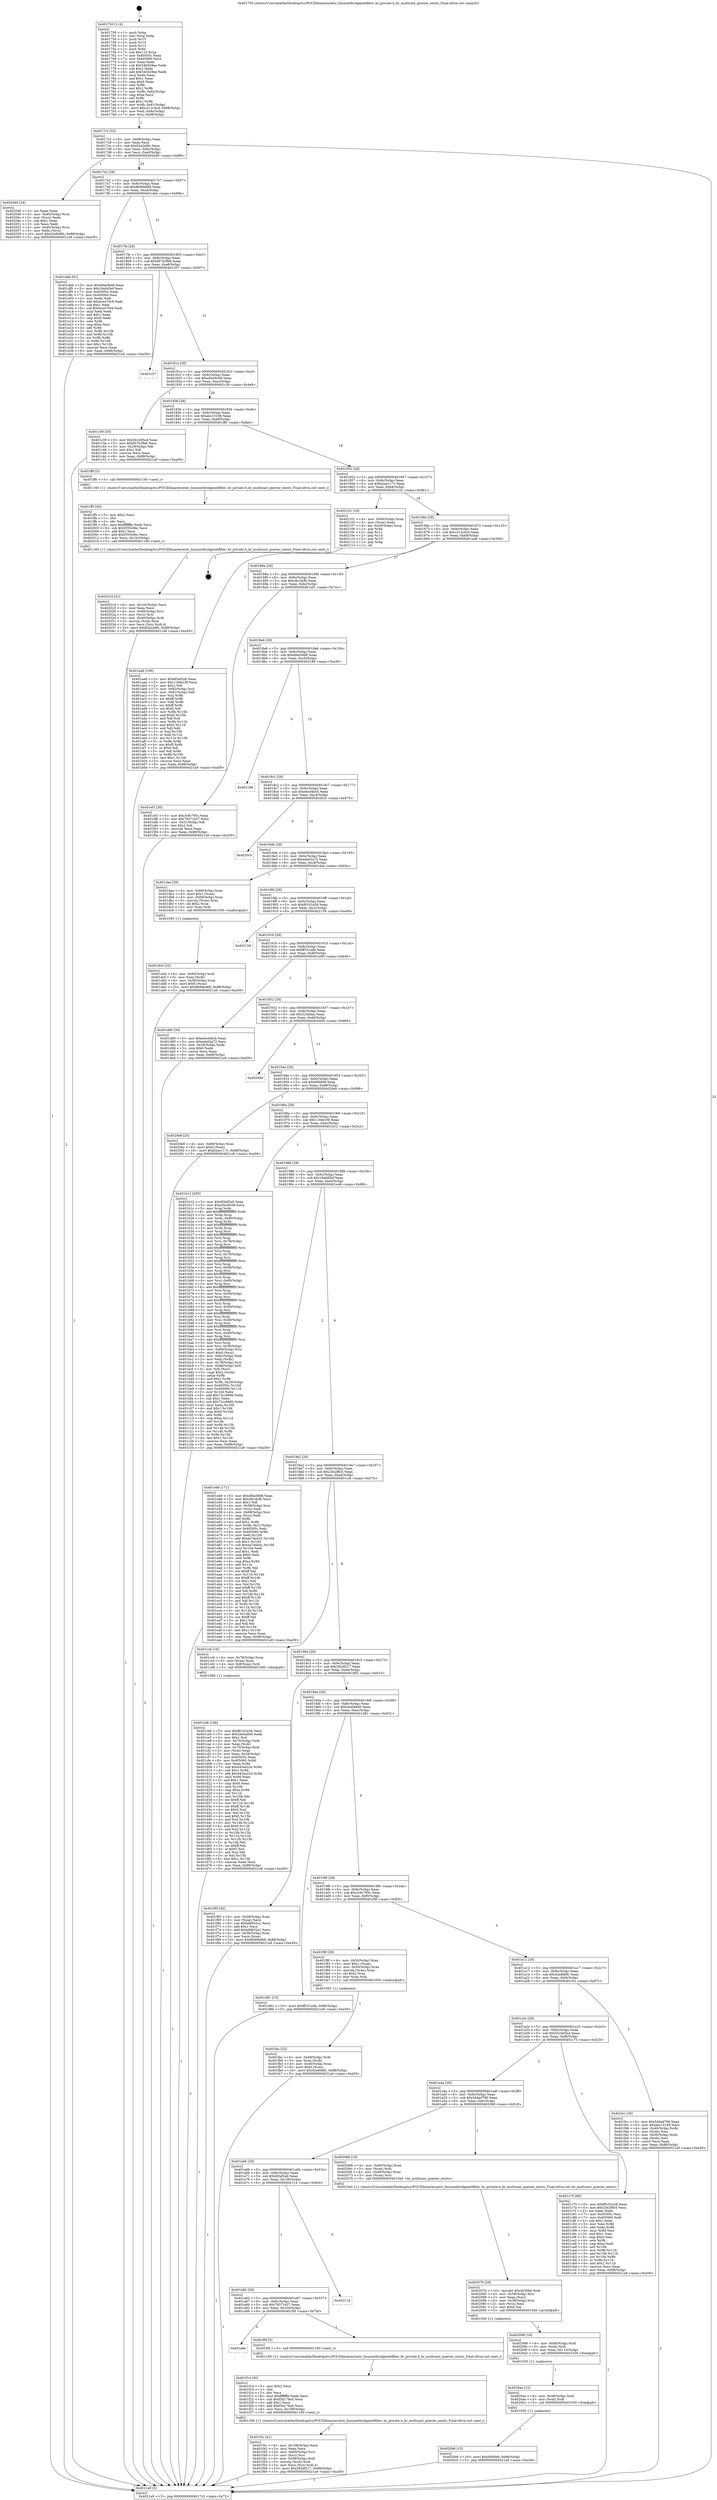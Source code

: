digraph "0x401750" {
  label = "0x401750 (/mnt/c/Users/mathe/Desktop/tcc/POCII/binaries/extr_linuxnetbridgenetfilter..br_private.h_br_multicast_querier_exists_Final-ollvm.out::main(0))"
  labelloc = "t"
  node[shape=record]

  Entry [label="",width=0.3,height=0.3,shape=circle,fillcolor=black,style=filled]
  "0x4017c2" [label="{
     0x4017c2 [32]\l
     | [instrs]\l
     &nbsp;&nbsp;0x4017c2 \<+6\>: mov -0x88(%rbp),%eax\l
     &nbsp;&nbsp;0x4017c8 \<+2\>: mov %eax,%ecx\l
     &nbsp;&nbsp;0x4017ca \<+6\>: sub $0x82a2a9fc,%ecx\l
     &nbsp;&nbsp;0x4017d0 \<+6\>: mov %eax,-0x9c(%rbp)\l
     &nbsp;&nbsp;0x4017d6 \<+6\>: mov %ecx,-0xa0(%rbp)\l
     &nbsp;&nbsp;0x4017dc \<+6\>: je 0000000000402046 \<main+0x8f6\>\l
  }"]
  "0x402046" [label="{
     0x402046 [34]\l
     | [instrs]\l
     &nbsp;&nbsp;0x402046 \<+2\>: xor %eax,%eax\l
     &nbsp;&nbsp;0x402048 \<+4\>: mov -0x40(%rbp),%rcx\l
     &nbsp;&nbsp;0x40204c \<+2\>: mov (%rcx),%edx\l
     &nbsp;&nbsp;0x40204e \<+3\>: sub $0x1,%eax\l
     &nbsp;&nbsp;0x402051 \<+2\>: sub %eax,%edx\l
     &nbsp;&nbsp;0x402053 \<+4\>: mov -0x40(%rbp),%rcx\l
     &nbsp;&nbsp;0x402057 \<+2\>: mov %edx,(%rcx)\l
     &nbsp;&nbsp;0x402059 \<+10\>: movl $0x42e8d6fc,-0x88(%rbp)\l
     &nbsp;&nbsp;0x402063 \<+5\>: jmp 00000000004021a9 \<main+0xa59\>\l
  }"]
  "0x4017e2" [label="{
     0x4017e2 [28]\l
     | [instrs]\l
     &nbsp;&nbsp;0x4017e2 \<+5\>: jmp 00000000004017e7 \<main+0x97\>\l
     &nbsp;&nbsp;0x4017e7 \<+6\>: mov -0x9c(%rbp),%eax\l
     &nbsp;&nbsp;0x4017ed \<+5\>: sub $0x8b99ed69,%eax\l
     &nbsp;&nbsp;0x4017f2 \<+6\>: mov %eax,-0xa4(%rbp)\l
     &nbsp;&nbsp;0x4017f8 \<+6\>: je 0000000000401deb \<main+0x69b\>\l
  }"]
  Exit [label="",width=0.3,height=0.3,shape=circle,fillcolor=black,style=filled,peripheries=2]
  "0x401deb" [label="{
     0x401deb [91]\l
     | [instrs]\l
     &nbsp;&nbsp;0x401deb \<+5\>: mov $0xdf4a59d8,%eax\l
     &nbsp;&nbsp;0x401df0 \<+5\>: mov $0x19a0d5ef,%ecx\l
     &nbsp;&nbsp;0x401df5 \<+7\>: mov 0x40505c,%edx\l
     &nbsp;&nbsp;0x401dfc \<+7\>: mov 0x405060,%esi\l
     &nbsp;&nbsp;0x401e03 \<+2\>: mov %edx,%edi\l
     &nbsp;&nbsp;0x401e05 \<+6\>: add $0xbce470c9,%edi\l
     &nbsp;&nbsp;0x401e0b \<+3\>: sub $0x1,%edi\l
     &nbsp;&nbsp;0x401e0e \<+6\>: sub $0xbce470c9,%edi\l
     &nbsp;&nbsp;0x401e14 \<+3\>: imul %edi,%edx\l
     &nbsp;&nbsp;0x401e17 \<+3\>: and $0x1,%edx\l
     &nbsp;&nbsp;0x401e1a \<+3\>: cmp $0x0,%edx\l
     &nbsp;&nbsp;0x401e1d \<+4\>: sete %r8b\l
     &nbsp;&nbsp;0x401e21 \<+3\>: cmp $0xa,%esi\l
     &nbsp;&nbsp;0x401e24 \<+4\>: setl %r9b\l
     &nbsp;&nbsp;0x401e28 \<+3\>: mov %r8b,%r10b\l
     &nbsp;&nbsp;0x401e2b \<+3\>: and %r9b,%r10b\l
     &nbsp;&nbsp;0x401e2e \<+3\>: xor %r9b,%r8b\l
     &nbsp;&nbsp;0x401e31 \<+3\>: or %r8b,%r10b\l
     &nbsp;&nbsp;0x401e34 \<+4\>: test $0x1,%r10b\l
     &nbsp;&nbsp;0x401e38 \<+3\>: cmovne %ecx,%eax\l
     &nbsp;&nbsp;0x401e3b \<+6\>: mov %eax,-0x88(%rbp)\l
     &nbsp;&nbsp;0x401e41 \<+5\>: jmp 00000000004021a9 \<main+0xa59\>\l
  }"]
  "0x4017fe" [label="{
     0x4017fe [28]\l
     | [instrs]\l
     &nbsp;&nbsp;0x4017fe \<+5\>: jmp 0000000000401803 \<main+0xb3\>\l
     &nbsp;&nbsp;0x401803 \<+6\>: mov -0x9c(%rbp),%eax\l
     &nbsp;&nbsp;0x401809 \<+5\>: sub $0x957b3fb6,%eax\l
     &nbsp;&nbsp;0x40180e \<+6\>: mov %eax,-0xa8(%rbp)\l
     &nbsp;&nbsp;0x401814 \<+6\>: je 0000000000401c57 \<main+0x507\>\l
  }"]
  "0x4020b6" [label="{
     0x4020b6 [15]\l
     | [instrs]\l
     &nbsp;&nbsp;0x4020b6 \<+10\>: movl $0x6fd0fe6,-0x88(%rbp)\l
     &nbsp;&nbsp;0x4020c0 \<+5\>: jmp 00000000004021a9 \<main+0xa59\>\l
  }"]
  "0x401c57" [label="{
     0x401c57\l
  }", style=dashed]
  "0x40181a" [label="{
     0x40181a [28]\l
     | [instrs]\l
     &nbsp;&nbsp;0x40181a \<+5\>: jmp 000000000040181f \<main+0xcf\>\l
     &nbsp;&nbsp;0x40181f \<+6\>: mov -0x9c(%rbp),%eax\l
     &nbsp;&nbsp;0x401825 \<+5\>: sub $0xa5e26c09,%eax\l
     &nbsp;&nbsp;0x40182a \<+6\>: mov %eax,-0xac(%rbp)\l
     &nbsp;&nbsp;0x401830 \<+6\>: je 0000000000401c39 \<main+0x4e9\>\l
  }"]
  "0x4020aa" [label="{
     0x4020aa [12]\l
     | [instrs]\l
     &nbsp;&nbsp;0x4020aa \<+4\>: mov -0x48(%rbp),%rdi\l
     &nbsp;&nbsp;0x4020ae \<+3\>: mov (%rdi),%rdi\l
     &nbsp;&nbsp;0x4020b1 \<+5\>: call 0000000000401030 \<free@plt\>\l
     | [calls]\l
     &nbsp;&nbsp;0x401030 \{1\} (unknown)\l
  }"]
  "0x401c39" [label="{
     0x401c39 [30]\l
     | [instrs]\l
     &nbsp;&nbsp;0x401c39 \<+5\>: mov $0x541b05a4,%eax\l
     &nbsp;&nbsp;0x401c3e \<+5\>: mov $0x957b3fb6,%ecx\l
     &nbsp;&nbsp;0x401c43 \<+3\>: mov -0x29(%rbp),%dl\l
     &nbsp;&nbsp;0x401c46 \<+3\>: test $0x1,%dl\l
     &nbsp;&nbsp;0x401c49 \<+3\>: cmovne %ecx,%eax\l
     &nbsp;&nbsp;0x401c4c \<+6\>: mov %eax,-0x88(%rbp)\l
     &nbsp;&nbsp;0x401c52 \<+5\>: jmp 00000000004021a9 \<main+0xa59\>\l
  }"]
  "0x401836" [label="{
     0x401836 [28]\l
     | [instrs]\l
     &nbsp;&nbsp;0x401836 \<+5\>: jmp 000000000040183b \<main+0xeb\>\l
     &nbsp;&nbsp;0x40183b \<+6\>: mov -0x9c(%rbp),%eax\l
     &nbsp;&nbsp;0x401841 \<+5\>: sub $0xabc15109,%eax\l
     &nbsp;&nbsp;0x401846 \<+6\>: mov %eax,-0xb0(%rbp)\l
     &nbsp;&nbsp;0x40184c \<+6\>: je 0000000000401ff0 \<main+0x8a0\>\l
  }"]
  "0x402098" [label="{
     0x402098 [18]\l
     | [instrs]\l
     &nbsp;&nbsp;0x402098 \<+4\>: mov -0x60(%rbp),%rdi\l
     &nbsp;&nbsp;0x40209c \<+3\>: mov (%rdi),%rdi\l
     &nbsp;&nbsp;0x40209f \<+6\>: mov %eax,-0x110(%rbp)\l
     &nbsp;&nbsp;0x4020a5 \<+5\>: call 0000000000401030 \<free@plt\>\l
     | [calls]\l
     &nbsp;&nbsp;0x401030 \{1\} (unknown)\l
  }"]
  "0x401ff0" [label="{
     0x401ff0 [5]\l
     | [instrs]\l
     &nbsp;&nbsp;0x401ff0 \<+5\>: call 0000000000401160 \<next_i\>\l
     | [calls]\l
     &nbsp;&nbsp;0x401160 \{1\} (/mnt/c/Users/mathe/Desktop/tcc/POCII/binaries/extr_linuxnetbridgenetfilter..br_private.h_br_multicast_querier_exists_Final-ollvm.out::next_i)\l
  }"]
  "0x401852" [label="{
     0x401852 [28]\l
     | [instrs]\l
     &nbsp;&nbsp;0x401852 \<+5\>: jmp 0000000000401857 \<main+0x107\>\l
     &nbsp;&nbsp;0x401857 \<+6\>: mov -0x9c(%rbp),%eax\l
     &nbsp;&nbsp;0x40185d \<+5\>: sub $0xb2ae117c,%eax\l
     &nbsp;&nbsp;0x401862 \<+6\>: mov %eax,-0xb4(%rbp)\l
     &nbsp;&nbsp;0x401868 \<+6\>: je 0000000000402101 \<main+0x9b1\>\l
  }"]
  "0x40207b" [label="{
     0x40207b [29]\l
     | [instrs]\l
     &nbsp;&nbsp;0x40207b \<+10\>: movabs $0x4030b6,%rdi\l
     &nbsp;&nbsp;0x402085 \<+4\>: mov -0x38(%rbp),%rsi\l
     &nbsp;&nbsp;0x402089 \<+2\>: mov %eax,(%rsi)\l
     &nbsp;&nbsp;0x40208b \<+4\>: mov -0x38(%rbp),%rsi\l
     &nbsp;&nbsp;0x40208f \<+2\>: mov (%rsi),%esi\l
     &nbsp;&nbsp;0x402091 \<+2\>: mov $0x0,%al\l
     &nbsp;&nbsp;0x402093 \<+5\>: call 0000000000401040 \<printf@plt\>\l
     | [calls]\l
     &nbsp;&nbsp;0x401040 \{1\} (unknown)\l
  }"]
  "0x402101" [label="{
     0x402101 [19]\l
     | [instrs]\l
     &nbsp;&nbsp;0x402101 \<+4\>: mov -0x80(%rbp),%rax\l
     &nbsp;&nbsp;0x402105 \<+2\>: mov (%rax),%eax\l
     &nbsp;&nbsp;0x402107 \<+4\>: lea -0x20(%rbp),%rsp\l
     &nbsp;&nbsp;0x40210b \<+1\>: pop %rbx\l
     &nbsp;&nbsp;0x40210c \<+2\>: pop %r12\l
     &nbsp;&nbsp;0x40210e \<+2\>: pop %r14\l
     &nbsp;&nbsp;0x402110 \<+2\>: pop %r15\l
     &nbsp;&nbsp;0x402112 \<+1\>: pop %rbp\l
     &nbsp;&nbsp;0x402113 \<+1\>: ret\l
  }"]
  "0x40186e" [label="{
     0x40186e [28]\l
     | [instrs]\l
     &nbsp;&nbsp;0x40186e \<+5\>: jmp 0000000000401873 \<main+0x123\>\l
     &nbsp;&nbsp;0x401873 \<+6\>: mov -0x9c(%rbp),%eax\l
     &nbsp;&nbsp;0x401879 \<+5\>: sub $0xc212c4cd,%eax\l
     &nbsp;&nbsp;0x40187e \<+6\>: mov %eax,-0xb8(%rbp)\l
     &nbsp;&nbsp;0x401884 \<+6\>: je 0000000000401aa8 \<main+0x358\>\l
  }"]
  "0x40201d" [label="{
     0x40201d [41]\l
     | [instrs]\l
     &nbsp;&nbsp;0x40201d \<+6\>: mov -0x10c(%rbp),%ecx\l
     &nbsp;&nbsp;0x402023 \<+3\>: imul %eax,%ecx\l
     &nbsp;&nbsp;0x402026 \<+4\>: mov -0x48(%rbp),%rsi\l
     &nbsp;&nbsp;0x40202a \<+3\>: mov (%rsi),%rsi\l
     &nbsp;&nbsp;0x40202d \<+4\>: mov -0x40(%rbp),%rdi\l
     &nbsp;&nbsp;0x402031 \<+3\>: movslq (%rdi),%rdi\l
     &nbsp;&nbsp;0x402034 \<+3\>: mov %ecx,(%rsi,%rdi,4)\l
     &nbsp;&nbsp;0x402037 \<+10\>: movl $0x82a2a9fc,-0x88(%rbp)\l
     &nbsp;&nbsp;0x402041 \<+5\>: jmp 00000000004021a9 \<main+0xa59\>\l
  }"]
  "0x401aa8" [label="{
     0x401aa8 [106]\l
     | [instrs]\l
     &nbsp;&nbsp;0x401aa8 \<+5\>: mov $0x6f3ef2a9,%eax\l
     &nbsp;&nbsp;0x401aad \<+5\>: mov $0x1166e1f9,%ecx\l
     &nbsp;&nbsp;0x401ab2 \<+2\>: mov $0x1,%dl\l
     &nbsp;&nbsp;0x401ab4 \<+7\>: mov -0x82(%rbp),%sil\l
     &nbsp;&nbsp;0x401abb \<+7\>: mov -0x81(%rbp),%dil\l
     &nbsp;&nbsp;0x401ac2 \<+3\>: mov %sil,%r8b\l
     &nbsp;&nbsp;0x401ac5 \<+4\>: xor $0xff,%r8b\l
     &nbsp;&nbsp;0x401ac9 \<+3\>: mov %dil,%r9b\l
     &nbsp;&nbsp;0x401acc \<+4\>: xor $0xff,%r9b\l
     &nbsp;&nbsp;0x401ad0 \<+3\>: xor $0x0,%dl\l
     &nbsp;&nbsp;0x401ad3 \<+3\>: mov %r8b,%r10b\l
     &nbsp;&nbsp;0x401ad6 \<+4\>: and $0x0,%r10b\l
     &nbsp;&nbsp;0x401ada \<+3\>: and %dl,%sil\l
     &nbsp;&nbsp;0x401add \<+3\>: mov %r9b,%r11b\l
     &nbsp;&nbsp;0x401ae0 \<+4\>: and $0x0,%r11b\l
     &nbsp;&nbsp;0x401ae4 \<+3\>: and %dl,%dil\l
     &nbsp;&nbsp;0x401ae7 \<+3\>: or %sil,%r10b\l
     &nbsp;&nbsp;0x401aea \<+3\>: or %dil,%r11b\l
     &nbsp;&nbsp;0x401aed \<+3\>: xor %r11b,%r10b\l
     &nbsp;&nbsp;0x401af0 \<+3\>: or %r9b,%r8b\l
     &nbsp;&nbsp;0x401af3 \<+4\>: xor $0xff,%r8b\l
     &nbsp;&nbsp;0x401af7 \<+3\>: or $0x0,%dl\l
     &nbsp;&nbsp;0x401afa \<+3\>: and %dl,%r8b\l
     &nbsp;&nbsp;0x401afd \<+3\>: or %r8b,%r10b\l
     &nbsp;&nbsp;0x401b00 \<+4\>: test $0x1,%r10b\l
     &nbsp;&nbsp;0x401b04 \<+3\>: cmovne %ecx,%eax\l
     &nbsp;&nbsp;0x401b07 \<+6\>: mov %eax,-0x88(%rbp)\l
     &nbsp;&nbsp;0x401b0d \<+5\>: jmp 00000000004021a9 \<main+0xa59\>\l
  }"]
  "0x40188a" [label="{
     0x40188a [28]\l
     | [instrs]\l
     &nbsp;&nbsp;0x40188a \<+5\>: jmp 000000000040188f \<main+0x13f\>\l
     &nbsp;&nbsp;0x40188f \<+6\>: mov -0x9c(%rbp),%eax\l
     &nbsp;&nbsp;0x401895 \<+5\>: sub $0xcfe1dcfb,%eax\l
     &nbsp;&nbsp;0x40189a \<+6\>: mov %eax,-0xbc(%rbp)\l
     &nbsp;&nbsp;0x4018a0 \<+6\>: je 0000000000401ef1 \<main+0x7a1\>\l
  }"]
  "0x4021a9" [label="{
     0x4021a9 [5]\l
     | [instrs]\l
     &nbsp;&nbsp;0x4021a9 \<+5\>: jmp 00000000004017c2 \<main+0x72\>\l
  }"]
  "0x401750" [label="{
     0x401750 [114]\l
     | [instrs]\l
     &nbsp;&nbsp;0x401750 \<+1\>: push %rbp\l
     &nbsp;&nbsp;0x401751 \<+3\>: mov %rsp,%rbp\l
     &nbsp;&nbsp;0x401754 \<+2\>: push %r15\l
     &nbsp;&nbsp;0x401756 \<+2\>: push %r14\l
     &nbsp;&nbsp;0x401758 \<+2\>: push %r12\l
     &nbsp;&nbsp;0x40175a \<+1\>: push %rbx\l
     &nbsp;&nbsp;0x40175b \<+7\>: sub $0x110,%rsp\l
     &nbsp;&nbsp;0x401762 \<+7\>: mov 0x40505c,%eax\l
     &nbsp;&nbsp;0x401769 \<+7\>: mov 0x405060,%ecx\l
     &nbsp;&nbsp;0x401770 \<+2\>: mov %eax,%edx\l
     &nbsp;&nbsp;0x401772 \<+6\>: sub $0x540d29ee,%edx\l
     &nbsp;&nbsp;0x401778 \<+3\>: sub $0x1,%edx\l
     &nbsp;&nbsp;0x40177b \<+6\>: add $0x540d29ee,%edx\l
     &nbsp;&nbsp;0x401781 \<+3\>: imul %edx,%eax\l
     &nbsp;&nbsp;0x401784 \<+3\>: and $0x1,%eax\l
     &nbsp;&nbsp;0x401787 \<+3\>: cmp $0x0,%eax\l
     &nbsp;&nbsp;0x40178a \<+4\>: sete %r8b\l
     &nbsp;&nbsp;0x40178e \<+4\>: and $0x1,%r8b\l
     &nbsp;&nbsp;0x401792 \<+7\>: mov %r8b,-0x82(%rbp)\l
     &nbsp;&nbsp;0x401799 \<+3\>: cmp $0xa,%ecx\l
     &nbsp;&nbsp;0x40179c \<+4\>: setl %r8b\l
     &nbsp;&nbsp;0x4017a0 \<+4\>: and $0x1,%r8b\l
     &nbsp;&nbsp;0x4017a4 \<+7\>: mov %r8b,-0x81(%rbp)\l
     &nbsp;&nbsp;0x4017ab \<+10\>: movl $0xc212c4cd,-0x88(%rbp)\l
     &nbsp;&nbsp;0x4017b5 \<+6\>: mov %edi,-0x8c(%rbp)\l
     &nbsp;&nbsp;0x4017bb \<+7\>: mov %rsi,-0x98(%rbp)\l
  }"]
  "0x401ff5" [label="{
     0x401ff5 [40]\l
     | [instrs]\l
     &nbsp;&nbsp;0x401ff5 \<+5\>: mov $0x2,%ecx\l
     &nbsp;&nbsp;0x401ffa \<+1\>: cltd\l
     &nbsp;&nbsp;0x401ffb \<+2\>: idiv %ecx\l
     &nbsp;&nbsp;0x401ffd \<+6\>: imul $0xfffffffe,%edx,%ecx\l
     &nbsp;&nbsp;0x402003 \<+6\>: sub $0xf355c6bc,%ecx\l
     &nbsp;&nbsp;0x402009 \<+3\>: add $0x1,%ecx\l
     &nbsp;&nbsp;0x40200c \<+6\>: add $0xf355c6bc,%ecx\l
     &nbsp;&nbsp;0x402012 \<+6\>: mov %ecx,-0x10c(%rbp)\l
     &nbsp;&nbsp;0x402018 \<+5\>: call 0000000000401160 \<next_i\>\l
     | [calls]\l
     &nbsp;&nbsp;0x401160 \{1\} (/mnt/c/Users/mathe/Desktop/tcc/POCII/binaries/extr_linuxnetbridgenetfilter..br_private.h_br_multicast_querier_exists_Final-ollvm.out::next_i)\l
  }"]
  "0x401ef1" [label="{
     0x401ef1 [30]\l
     | [instrs]\l
     &nbsp;&nbsp;0x401ef1 \<+5\>: mov $0x3c9c795c,%eax\l
     &nbsp;&nbsp;0x401ef6 \<+5\>: mov $0x79371e37,%ecx\l
     &nbsp;&nbsp;0x401efb \<+3\>: mov -0x21(%rbp),%dl\l
     &nbsp;&nbsp;0x401efe \<+3\>: test $0x1,%dl\l
     &nbsp;&nbsp;0x401f01 \<+3\>: cmovne %ecx,%eax\l
     &nbsp;&nbsp;0x401f04 \<+6\>: mov %eax,-0x88(%rbp)\l
     &nbsp;&nbsp;0x401f0a \<+5\>: jmp 00000000004021a9 \<main+0xa59\>\l
  }"]
  "0x4018a6" [label="{
     0x4018a6 [28]\l
     | [instrs]\l
     &nbsp;&nbsp;0x4018a6 \<+5\>: jmp 00000000004018ab \<main+0x15b\>\l
     &nbsp;&nbsp;0x4018ab \<+6\>: mov -0x9c(%rbp),%eax\l
     &nbsp;&nbsp;0x4018b1 \<+5\>: sub $0xdf4a59d8,%eax\l
     &nbsp;&nbsp;0x4018b6 \<+6\>: mov %eax,-0xc0(%rbp)\l
     &nbsp;&nbsp;0x4018bc \<+6\>: je 0000000000402189 \<main+0xa39\>\l
  }"]
  "0x401fac" [label="{
     0x401fac [32]\l
     | [instrs]\l
     &nbsp;&nbsp;0x401fac \<+4\>: mov -0x48(%rbp),%rdi\l
     &nbsp;&nbsp;0x401fb0 \<+3\>: mov %rax,(%rdi)\l
     &nbsp;&nbsp;0x401fb3 \<+4\>: mov -0x40(%rbp),%rax\l
     &nbsp;&nbsp;0x401fb7 \<+6\>: movl $0x0,(%rax)\l
     &nbsp;&nbsp;0x401fbd \<+10\>: movl $0x42e8d6fc,-0x88(%rbp)\l
     &nbsp;&nbsp;0x401fc7 \<+5\>: jmp 00000000004021a9 \<main+0xa59\>\l
  }"]
  "0x402189" [label="{
     0x402189\l
  }", style=dashed]
  "0x4018c2" [label="{
     0x4018c2 [28]\l
     | [instrs]\l
     &nbsp;&nbsp;0x4018c2 \<+5\>: jmp 00000000004018c7 \<main+0x177\>\l
     &nbsp;&nbsp;0x4018c7 \<+6\>: mov -0x9c(%rbp),%eax\l
     &nbsp;&nbsp;0x4018cd \<+5\>: sub $0xe4cd4bcb,%eax\l
     &nbsp;&nbsp;0x4018d2 \<+6\>: mov %eax,-0xc4(%rbp)\l
     &nbsp;&nbsp;0x4018d8 \<+6\>: je 00000000004020c5 \<main+0x975\>\l
  }"]
  "0x401f3c" [label="{
     0x401f3c [41]\l
     | [instrs]\l
     &nbsp;&nbsp;0x401f3c \<+6\>: mov -0x108(%rbp),%ecx\l
     &nbsp;&nbsp;0x401f42 \<+3\>: imul %eax,%ecx\l
     &nbsp;&nbsp;0x401f45 \<+4\>: mov -0x60(%rbp),%rsi\l
     &nbsp;&nbsp;0x401f49 \<+3\>: mov (%rsi),%rsi\l
     &nbsp;&nbsp;0x401f4c \<+4\>: mov -0x58(%rbp),%rdi\l
     &nbsp;&nbsp;0x401f50 \<+3\>: movslq (%rdi),%rdi\l
     &nbsp;&nbsp;0x401f53 \<+3\>: mov %ecx,(%rsi,%rdi,4)\l
     &nbsp;&nbsp;0x401f56 \<+10\>: movl $0x292df217,-0x88(%rbp)\l
     &nbsp;&nbsp;0x401f60 \<+5\>: jmp 00000000004021a9 \<main+0xa59\>\l
  }"]
  "0x4020c5" [label="{
     0x4020c5\l
  }", style=dashed]
  "0x4018de" [label="{
     0x4018de [28]\l
     | [instrs]\l
     &nbsp;&nbsp;0x4018de \<+5\>: jmp 00000000004018e3 \<main+0x193\>\l
     &nbsp;&nbsp;0x4018e3 \<+6\>: mov -0x9c(%rbp),%eax\l
     &nbsp;&nbsp;0x4018e9 \<+5\>: sub $0xeda02a72,%eax\l
     &nbsp;&nbsp;0x4018ee \<+6\>: mov %eax,-0xc8(%rbp)\l
     &nbsp;&nbsp;0x4018f4 \<+6\>: je 0000000000401dae \<main+0x65e\>\l
  }"]
  "0x401f14" [label="{
     0x401f14 [40]\l
     | [instrs]\l
     &nbsp;&nbsp;0x401f14 \<+5\>: mov $0x2,%ecx\l
     &nbsp;&nbsp;0x401f19 \<+1\>: cltd\l
     &nbsp;&nbsp;0x401f1a \<+2\>: idiv %ecx\l
     &nbsp;&nbsp;0x401f1c \<+6\>: imul $0xfffffffe,%edx,%ecx\l
     &nbsp;&nbsp;0x401f22 \<+6\>: sub $0xf3d178a5,%ecx\l
     &nbsp;&nbsp;0x401f28 \<+3\>: add $0x1,%ecx\l
     &nbsp;&nbsp;0x401f2b \<+6\>: add $0xf3d178a5,%ecx\l
     &nbsp;&nbsp;0x401f31 \<+6\>: mov %ecx,-0x108(%rbp)\l
     &nbsp;&nbsp;0x401f37 \<+5\>: call 0000000000401160 \<next_i\>\l
     | [calls]\l
     &nbsp;&nbsp;0x401160 \{1\} (/mnt/c/Users/mathe/Desktop/tcc/POCII/binaries/extr_linuxnetbridgenetfilter..br_private.h_br_multicast_querier_exists_Final-ollvm.out::next_i)\l
  }"]
  "0x401dae" [label="{
     0x401dae [29]\l
     | [instrs]\l
     &nbsp;&nbsp;0x401dae \<+4\>: mov -0x68(%rbp),%rax\l
     &nbsp;&nbsp;0x401db2 \<+6\>: movl $0x1,(%rax)\l
     &nbsp;&nbsp;0x401db8 \<+4\>: mov -0x68(%rbp),%rax\l
     &nbsp;&nbsp;0x401dbc \<+3\>: movslq (%rax),%rax\l
     &nbsp;&nbsp;0x401dbf \<+4\>: shl $0x2,%rax\l
     &nbsp;&nbsp;0x401dc3 \<+3\>: mov %rax,%rdi\l
     &nbsp;&nbsp;0x401dc6 \<+5\>: call 0000000000401050 \<malloc@plt\>\l
     | [calls]\l
     &nbsp;&nbsp;0x401050 \{1\} (unknown)\l
  }"]
  "0x4018fa" [label="{
     0x4018fa [28]\l
     | [instrs]\l
     &nbsp;&nbsp;0x4018fa \<+5\>: jmp 00000000004018ff \<main+0x1af\>\l
     &nbsp;&nbsp;0x4018ff \<+6\>: mov -0x9c(%rbp),%eax\l
     &nbsp;&nbsp;0x401905 \<+5\>: sub $0xf6101e26,%eax\l
     &nbsp;&nbsp;0x40190a \<+6\>: mov %eax,-0xcc(%rbp)\l
     &nbsp;&nbsp;0x401910 \<+6\>: je 0000000000402159 \<main+0xa09\>\l
  }"]
  "0x401a9e" [label="{
     0x401a9e\l
  }", style=dashed]
  "0x402159" [label="{
     0x402159\l
  }", style=dashed]
  "0x401916" [label="{
     0x401916 [28]\l
     | [instrs]\l
     &nbsp;&nbsp;0x401916 \<+5\>: jmp 000000000040191b \<main+0x1cb\>\l
     &nbsp;&nbsp;0x40191b \<+6\>: mov -0x9c(%rbp),%eax\l
     &nbsp;&nbsp;0x401921 \<+5\>: sub $0xff331edb,%eax\l
     &nbsp;&nbsp;0x401926 \<+6\>: mov %eax,-0xd0(%rbp)\l
     &nbsp;&nbsp;0x40192c \<+6\>: je 0000000000401d90 \<main+0x640\>\l
  }"]
  "0x401f0f" [label="{
     0x401f0f [5]\l
     | [instrs]\l
     &nbsp;&nbsp;0x401f0f \<+5\>: call 0000000000401160 \<next_i\>\l
     | [calls]\l
     &nbsp;&nbsp;0x401160 \{1\} (/mnt/c/Users/mathe/Desktop/tcc/POCII/binaries/extr_linuxnetbridgenetfilter..br_private.h_br_multicast_querier_exists_Final-ollvm.out::next_i)\l
  }"]
  "0x401d90" [label="{
     0x401d90 [30]\l
     | [instrs]\l
     &nbsp;&nbsp;0x401d90 \<+5\>: mov $0xe4cd4bcb,%eax\l
     &nbsp;&nbsp;0x401d95 \<+5\>: mov $0xeda02a72,%ecx\l
     &nbsp;&nbsp;0x401d9a \<+3\>: mov -0x28(%rbp),%edx\l
     &nbsp;&nbsp;0x401d9d \<+3\>: cmp $0x0,%edx\l
     &nbsp;&nbsp;0x401da0 \<+3\>: cmove %ecx,%eax\l
     &nbsp;&nbsp;0x401da3 \<+6\>: mov %eax,-0x88(%rbp)\l
     &nbsp;&nbsp;0x401da9 \<+5\>: jmp 00000000004021a9 \<main+0xa59\>\l
  }"]
  "0x401932" [label="{
     0x401932 [28]\l
     | [instrs]\l
     &nbsp;&nbsp;0x401932 \<+5\>: jmp 0000000000401937 \<main+0x1e7\>\l
     &nbsp;&nbsp;0x401937 \<+6\>: mov -0x9c(%rbp),%eax\l
     &nbsp;&nbsp;0x40193d \<+5\>: sub $0x324ddac,%eax\l
     &nbsp;&nbsp;0x401942 \<+6\>: mov %eax,-0xd4(%rbp)\l
     &nbsp;&nbsp;0x401948 \<+6\>: je 00000000004020d4 \<main+0x984\>\l
  }"]
  "0x401a82" [label="{
     0x401a82 [28]\l
     | [instrs]\l
     &nbsp;&nbsp;0x401a82 \<+5\>: jmp 0000000000401a87 \<main+0x337\>\l
     &nbsp;&nbsp;0x401a87 \<+6\>: mov -0x9c(%rbp),%eax\l
     &nbsp;&nbsp;0x401a8d \<+5\>: sub $0x79371e37,%eax\l
     &nbsp;&nbsp;0x401a92 \<+6\>: mov %eax,-0x104(%rbp)\l
     &nbsp;&nbsp;0x401a98 \<+6\>: je 0000000000401f0f \<main+0x7bf\>\l
  }"]
  "0x4020d4" [label="{
     0x4020d4\l
  }", style=dashed]
  "0x40194e" [label="{
     0x40194e [28]\l
     | [instrs]\l
     &nbsp;&nbsp;0x40194e \<+5\>: jmp 0000000000401953 \<main+0x203\>\l
     &nbsp;&nbsp;0x401953 \<+6\>: mov -0x9c(%rbp),%eax\l
     &nbsp;&nbsp;0x401959 \<+5\>: sub $0x6fd0fe6,%eax\l
     &nbsp;&nbsp;0x40195e \<+6\>: mov %eax,-0xd8(%rbp)\l
     &nbsp;&nbsp;0x401964 \<+6\>: je 00000000004020e8 \<main+0x998\>\l
  }"]
  "0x402114" [label="{
     0x402114\l
  }", style=dashed]
  "0x4020e8" [label="{
     0x4020e8 [25]\l
     | [instrs]\l
     &nbsp;&nbsp;0x4020e8 \<+4\>: mov -0x80(%rbp),%rax\l
     &nbsp;&nbsp;0x4020ec \<+6\>: movl $0x0,(%rax)\l
     &nbsp;&nbsp;0x4020f2 \<+10\>: movl $0xb2ae117c,-0x88(%rbp)\l
     &nbsp;&nbsp;0x4020fc \<+5\>: jmp 00000000004021a9 \<main+0xa59\>\l
  }"]
  "0x40196a" [label="{
     0x40196a [28]\l
     | [instrs]\l
     &nbsp;&nbsp;0x40196a \<+5\>: jmp 000000000040196f \<main+0x21f\>\l
     &nbsp;&nbsp;0x40196f \<+6\>: mov -0x9c(%rbp),%eax\l
     &nbsp;&nbsp;0x401975 \<+5\>: sub $0x1166e1f9,%eax\l
     &nbsp;&nbsp;0x40197a \<+6\>: mov %eax,-0xdc(%rbp)\l
     &nbsp;&nbsp;0x401980 \<+6\>: je 0000000000401b12 \<main+0x3c2\>\l
  }"]
  "0x401a66" [label="{
     0x401a66 [28]\l
     | [instrs]\l
     &nbsp;&nbsp;0x401a66 \<+5\>: jmp 0000000000401a6b \<main+0x31b\>\l
     &nbsp;&nbsp;0x401a6b \<+6\>: mov -0x9c(%rbp),%eax\l
     &nbsp;&nbsp;0x401a71 \<+5\>: sub $0x6f3ef2a9,%eax\l
     &nbsp;&nbsp;0x401a76 \<+6\>: mov %eax,-0x100(%rbp)\l
     &nbsp;&nbsp;0x401a7c \<+6\>: je 0000000000402114 \<main+0x9c4\>\l
  }"]
  "0x401b12" [label="{
     0x401b12 [295]\l
     | [instrs]\l
     &nbsp;&nbsp;0x401b12 \<+5\>: mov $0x6f3ef2a9,%eax\l
     &nbsp;&nbsp;0x401b17 \<+5\>: mov $0xa5e26c09,%ecx\l
     &nbsp;&nbsp;0x401b1c \<+3\>: mov %rsp,%rdx\l
     &nbsp;&nbsp;0x401b1f \<+4\>: add $0xfffffffffffffff0,%rdx\l
     &nbsp;&nbsp;0x401b23 \<+3\>: mov %rdx,%rsp\l
     &nbsp;&nbsp;0x401b26 \<+4\>: mov %rdx,-0x80(%rbp)\l
     &nbsp;&nbsp;0x401b2a \<+3\>: mov %rsp,%rdx\l
     &nbsp;&nbsp;0x401b2d \<+4\>: add $0xfffffffffffffff0,%rdx\l
     &nbsp;&nbsp;0x401b31 \<+3\>: mov %rdx,%rsp\l
     &nbsp;&nbsp;0x401b34 \<+3\>: mov %rsp,%rsi\l
     &nbsp;&nbsp;0x401b37 \<+4\>: add $0xfffffffffffffff0,%rsi\l
     &nbsp;&nbsp;0x401b3b \<+3\>: mov %rsi,%rsp\l
     &nbsp;&nbsp;0x401b3e \<+4\>: mov %rsi,-0x78(%rbp)\l
     &nbsp;&nbsp;0x401b42 \<+3\>: mov %rsp,%rsi\l
     &nbsp;&nbsp;0x401b45 \<+4\>: add $0xfffffffffffffff0,%rsi\l
     &nbsp;&nbsp;0x401b49 \<+3\>: mov %rsi,%rsp\l
     &nbsp;&nbsp;0x401b4c \<+4\>: mov %rsi,-0x70(%rbp)\l
     &nbsp;&nbsp;0x401b50 \<+3\>: mov %rsp,%rsi\l
     &nbsp;&nbsp;0x401b53 \<+4\>: add $0xfffffffffffffff0,%rsi\l
     &nbsp;&nbsp;0x401b57 \<+3\>: mov %rsi,%rsp\l
     &nbsp;&nbsp;0x401b5a \<+4\>: mov %rsi,-0x68(%rbp)\l
     &nbsp;&nbsp;0x401b5e \<+3\>: mov %rsp,%rsi\l
     &nbsp;&nbsp;0x401b61 \<+4\>: add $0xfffffffffffffff0,%rsi\l
     &nbsp;&nbsp;0x401b65 \<+3\>: mov %rsi,%rsp\l
     &nbsp;&nbsp;0x401b68 \<+4\>: mov %rsi,-0x60(%rbp)\l
     &nbsp;&nbsp;0x401b6c \<+3\>: mov %rsp,%rsi\l
     &nbsp;&nbsp;0x401b6f \<+4\>: add $0xfffffffffffffff0,%rsi\l
     &nbsp;&nbsp;0x401b73 \<+3\>: mov %rsi,%rsp\l
     &nbsp;&nbsp;0x401b76 \<+4\>: mov %rsi,-0x58(%rbp)\l
     &nbsp;&nbsp;0x401b7a \<+3\>: mov %rsp,%rsi\l
     &nbsp;&nbsp;0x401b7d \<+4\>: add $0xfffffffffffffff0,%rsi\l
     &nbsp;&nbsp;0x401b81 \<+3\>: mov %rsi,%rsp\l
     &nbsp;&nbsp;0x401b84 \<+4\>: mov %rsi,-0x50(%rbp)\l
     &nbsp;&nbsp;0x401b88 \<+3\>: mov %rsp,%rsi\l
     &nbsp;&nbsp;0x401b8b \<+4\>: add $0xfffffffffffffff0,%rsi\l
     &nbsp;&nbsp;0x401b8f \<+3\>: mov %rsi,%rsp\l
     &nbsp;&nbsp;0x401b92 \<+4\>: mov %rsi,-0x48(%rbp)\l
     &nbsp;&nbsp;0x401b96 \<+3\>: mov %rsp,%rsi\l
     &nbsp;&nbsp;0x401b99 \<+4\>: add $0xfffffffffffffff0,%rsi\l
     &nbsp;&nbsp;0x401b9d \<+3\>: mov %rsi,%rsp\l
     &nbsp;&nbsp;0x401ba0 \<+4\>: mov %rsi,-0x40(%rbp)\l
     &nbsp;&nbsp;0x401ba4 \<+3\>: mov %rsp,%rsi\l
     &nbsp;&nbsp;0x401ba7 \<+4\>: add $0xfffffffffffffff0,%rsi\l
     &nbsp;&nbsp;0x401bab \<+3\>: mov %rsi,%rsp\l
     &nbsp;&nbsp;0x401bae \<+4\>: mov %rsi,-0x38(%rbp)\l
     &nbsp;&nbsp;0x401bb2 \<+4\>: mov -0x80(%rbp),%rsi\l
     &nbsp;&nbsp;0x401bb6 \<+6\>: movl $0x0,(%rsi)\l
     &nbsp;&nbsp;0x401bbc \<+6\>: mov -0x8c(%rbp),%edi\l
     &nbsp;&nbsp;0x401bc2 \<+2\>: mov %edi,(%rdx)\l
     &nbsp;&nbsp;0x401bc4 \<+4\>: mov -0x78(%rbp),%rsi\l
     &nbsp;&nbsp;0x401bc8 \<+7\>: mov -0x98(%rbp),%r8\l
     &nbsp;&nbsp;0x401bcf \<+3\>: mov %r8,(%rsi)\l
     &nbsp;&nbsp;0x401bd2 \<+3\>: cmpl $0x2,(%rdx)\l
     &nbsp;&nbsp;0x401bd5 \<+4\>: setne %r9b\l
     &nbsp;&nbsp;0x401bd9 \<+4\>: and $0x1,%r9b\l
     &nbsp;&nbsp;0x401bdd \<+4\>: mov %r9b,-0x29(%rbp)\l
     &nbsp;&nbsp;0x401be1 \<+8\>: mov 0x40505c,%r10d\l
     &nbsp;&nbsp;0x401be9 \<+8\>: mov 0x405060,%r11d\l
     &nbsp;&nbsp;0x401bf1 \<+3\>: mov %r10d,%ebx\l
     &nbsp;&nbsp;0x401bf4 \<+6\>: add $0x72cc9680,%ebx\l
     &nbsp;&nbsp;0x401bfa \<+3\>: sub $0x1,%ebx\l
     &nbsp;&nbsp;0x401bfd \<+6\>: sub $0x72cc9680,%ebx\l
     &nbsp;&nbsp;0x401c03 \<+4\>: imul %ebx,%r10d\l
     &nbsp;&nbsp;0x401c07 \<+4\>: and $0x1,%r10d\l
     &nbsp;&nbsp;0x401c0b \<+4\>: cmp $0x0,%r10d\l
     &nbsp;&nbsp;0x401c0f \<+4\>: sete %r9b\l
     &nbsp;&nbsp;0x401c13 \<+4\>: cmp $0xa,%r11d\l
     &nbsp;&nbsp;0x401c17 \<+4\>: setl %r14b\l
     &nbsp;&nbsp;0x401c1b \<+3\>: mov %r9b,%r15b\l
     &nbsp;&nbsp;0x401c1e \<+3\>: and %r14b,%r15b\l
     &nbsp;&nbsp;0x401c21 \<+3\>: xor %r14b,%r9b\l
     &nbsp;&nbsp;0x401c24 \<+3\>: or %r9b,%r15b\l
     &nbsp;&nbsp;0x401c27 \<+4\>: test $0x1,%r15b\l
     &nbsp;&nbsp;0x401c2b \<+3\>: cmovne %ecx,%eax\l
     &nbsp;&nbsp;0x401c2e \<+6\>: mov %eax,-0x88(%rbp)\l
     &nbsp;&nbsp;0x401c34 \<+5\>: jmp 00000000004021a9 \<main+0xa59\>\l
  }"]
  "0x401986" [label="{
     0x401986 [28]\l
     | [instrs]\l
     &nbsp;&nbsp;0x401986 \<+5\>: jmp 000000000040198b \<main+0x23b\>\l
     &nbsp;&nbsp;0x40198b \<+6\>: mov -0x9c(%rbp),%eax\l
     &nbsp;&nbsp;0x401991 \<+5\>: sub $0x19a0d5ef,%eax\l
     &nbsp;&nbsp;0x401996 \<+6\>: mov %eax,-0xe0(%rbp)\l
     &nbsp;&nbsp;0x40199c \<+6\>: je 0000000000401e46 \<main+0x6f6\>\l
  }"]
  "0x402068" [label="{
     0x402068 [19]\l
     | [instrs]\l
     &nbsp;&nbsp;0x402068 \<+4\>: mov -0x60(%rbp),%rax\l
     &nbsp;&nbsp;0x40206c \<+3\>: mov (%rax),%rdi\l
     &nbsp;&nbsp;0x40206f \<+4\>: mov -0x48(%rbp),%rax\l
     &nbsp;&nbsp;0x402073 \<+3\>: mov (%rax),%rsi\l
     &nbsp;&nbsp;0x402076 \<+5\>: call 00000000004015a0 \<br_multicast_querier_exists\>\l
     | [calls]\l
     &nbsp;&nbsp;0x4015a0 \{1\} (/mnt/c/Users/mathe/Desktop/tcc/POCII/binaries/extr_linuxnetbridgenetfilter..br_private.h_br_multicast_querier_exists_Final-ollvm.out::br_multicast_querier_exists)\l
  }"]
  "0x401dcb" [label="{
     0x401dcb [32]\l
     | [instrs]\l
     &nbsp;&nbsp;0x401dcb \<+4\>: mov -0x60(%rbp),%rdi\l
     &nbsp;&nbsp;0x401dcf \<+3\>: mov %rax,(%rdi)\l
     &nbsp;&nbsp;0x401dd2 \<+4\>: mov -0x58(%rbp),%rax\l
     &nbsp;&nbsp;0x401dd6 \<+6\>: movl $0x0,(%rax)\l
     &nbsp;&nbsp;0x401ddc \<+10\>: movl $0x8b99ed69,-0x88(%rbp)\l
     &nbsp;&nbsp;0x401de6 \<+5\>: jmp 00000000004021a9 \<main+0xa59\>\l
  }"]
  "0x401e46" [label="{
     0x401e46 [171]\l
     | [instrs]\l
     &nbsp;&nbsp;0x401e46 \<+5\>: mov $0xdf4a59d8,%eax\l
     &nbsp;&nbsp;0x401e4b \<+5\>: mov $0xcfe1dcfb,%ecx\l
     &nbsp;&nbsp;0x401e50 \<+2\>: mov $0x1,%dl\l
     &nbsp;&nbsp;0x401e52 \<+4\>: mov -0x58(%rbp),%rsi\l
     &nbsp;&nbsp;0x401e56 \<+2\>: mov (%rsi),%edi\l
     &nbsp;&nbsp;0x401e58 \<+4\>: mov -0x68(%rbp),%rsi\l
     &nbsp;&nbsp;0x401e5c \<+2\>: cmp (%rsi),%edi\l
     &nbsp;&nbsp;0x401e5e \<+4\>: setl %r8b\l
     &nbsp;&nbsp;0x401e62 \<+4\>: and $0x1,%r8b\l
     &nbsp;&nbsp;0x401e66 \<+4\>: mov %r8b,-0x21(%rbp)\l
     &nbsp;&nbsp;0x401e6a \<+7\>: mov 0x40505c,%edi\l
     &nbsp;&nbsp;0x401e71 \<+8\>: mov 0x405060,%r9d\l
     &nbsp;&nbsp;0x401e79 \<+3\>: mov %edi,%r10d\l
     &nbsp;&nbsp;0x401e7c \<+7\>: add $0xee7da541,%r10d\l
     &nbsp;&nbsp;0x401e83 \<+4\>: sub $0x1,%r10d\l
     &nbsp;&nbsp;0x401e87 \<+7\>: sub $0xee7da541,%r10d\l
     &nbsp;&nbsp;0x401e8e \<+4\>: imul %r10d,%edi\l
     &nbsp;&nbsp;0x401e92 \<+3\>: and $0x1,%edi\l
     &nbsp;&nbsp;0x401e95 \<+3\>: cmp $0x0,%edi\l
     &nbsp;&nbsp;0x401e98 \<+4\>: sete %r8b\l
     &nbsp;&nbsp;0x401e9c \<+4\>: cmp $0xa,%r9d\l
     &nbsp;&nbsp;0x401ea0 \<+4\>: setl %r11b\l
     &nbsp;&nbsp;0x401ea4 \<+3\>: mov %r8b,%bl\l
     &nbsp;&nbsp;0x401ea7 \<+3\>: xor $0xff,%bl\l
     &nbsp;&nbsp;0x401eaa \<+3\>: mov %r11b,%r14b\l
     &nbsp;&nbsp;0x401ead \<+4\>: xor $0xff,%r14b\l
     &nbsp;&nbsp;0x401eb1 \<+3\>: xor $0x1,%dl\l
     &nbsp;&nbsp;0x401eb4 \<+3\>: mov %bl,%r15b\l
     &nbsp;&nbsp;0x401eb7 \<+4\>: and $0xff,%r15b\l
     &nbsp;&nbsp;0x401ebb \<+3\>: and %dl,%r8b\l
     &nbsp;&nbsp;0x401ebe \<+3\>: mov %r14b,%r12b\l
     &nbsp;&nbsp;0x401ec1 \<+4\>: and $0xff,%r12b\l
     &nbsp;&nbsp;0x401ec5 \<+3\>: and %dl,%r11b\l
     &nbsp;&nbsp;0x401ec8 \<+3\>: or %r8b,%r15b\l
     &nbsp;&nbsp;0x401ecb \<+3\>: or %r11b,%r12b\l
     &nbsp;&nbsp;0x401ece \<+3\>: xor %r12b,%r15b\l
     &nbsp;&nbsp;0x401ed1 \<+3\>: or %r14b,%bl\l
     &nbsp;&nbsp;0x401ed4 \<+3\>: xor $0xff,%bl\l
     &nbsp;&nbsp;0x401ed7 \<+3\>: or $0x1,%dl\l
     &nbsp;&nbsp;0x401eda \<+2\>: and %dl,%bl\l
     &nbsp;&nbsp;0x401edc \<+3\>: or %bl,%r15b\l
     &nbsp;&nbsp;0x401edf \<+4\>: test $0x1,%r15b\l
     &nbsp;&nbsp;0x401ee3 \<+3\>: cmovne %ecx,%eax\l
     &nbsp;&nbsp;0x401ee6 \<+6\>: mov %eax,-0x88(%rbp)\l
     &nbsp;&nbsp;0x401eec \<+5\>: jmp 00000000004021a9 \<main+0xa59\>\l
  }"]
  "0x4019a2" [label="{
     0x4019a2 [28]\l
     | [instrs]\l
     &nbsp;&nbsp;0x4019a2 \<+5\>: jmp 00000000004019a7 \<main+0x257\>\l
     &nbsp;&nbsp;0x4019a7 \<+6\>: mov -0x9c(%rbp),%eax\l
     &nbsp;&nbsp;0x4019ad \<+5\>: sub $0x25e2f8c5,%eax\l
     &nbsp;&nbsp;0x4019b2 \<+6\>: mov %eax,-0xe4(%rbp)\l
     &nbsp;&nbsp;0x4019b8 \<+6\>: je 0000000000401ccb \<main+0x57b\>\l
  }"]
  "0x401cdb" [label="{
     0x401cdb [166]\l
     | [instrs]\l
     &nbsp;&nbsp;0x401cdb \<+5\>: mov $0xf6101e26,%ecx\l
     &nbsp;&nbsp;0x401ce0 \<+5\>: mov $0x2ee0a940,%edx\l
     &nbsp;&nbsp;0x401ce5 \<+3\>: mov $0x1,%sil\l
     &nbsp;&nbsp;0x401ce8 \<+4\>: mov -0x70(%rbp),%rdi\l
     &nbsp;&nbsp;0x401cec \<+2\>: mov %eax,(%rdi)\l
     &nbsp;&nbsp;0x401cee \<+4\>: mov -0x70(%rbp),%rdi\l
     &nbsp;&nbsp;0x401cf2 \<+2\>: mov (%rdi),%eax\l
     &nbsp;&nbsp;0x401cf4 \<+3\>: mov %eax,-0x28(%rbp)\l
     &nbsp;&nbsp;0x401cf7 \<+7\>: mov 0x40505c,%eax\l
     &nbsp;&nbsp;0x401cfe \<+8\>: mov 0x405060,%r8d\l
     &nbsp;&nbsp;0x401d06 \<+3\>: mov %eax,%r9d\l
     &nbsp;&nbsp;0x401d09 \<+7\>: sub $0x443ae22e,%r9d\l
     &nbsp;&nbsp;0x401d10 \<+4\>: sub $0x1,%r9d\l
     &nbsp;&nbsp;0x401d14 \<+7\>: add $0x443ae22e,%r9d\l
     &nbsp;&nbsp;0x401d1b \<+4\>: imul %r9d,%eax\l
     &nbsp;&nbsp;0x401d1f \<+3\>: and $0x1,%eax\l
     &nbsp;&nbsp;0x401d22 \<+3\>: cmp $0x0,%eax\l
     &nbsp;&nbsp;0x401d25 \<+4\>: sete %r10b\l
     &nbsp;&nbsp;0x401d29 \<+4\>: cmp $0xa,%r8d\l
     &nbsp;&nbsp;0x401d2d \<+4\>: setl %r11b\l
     &nbsp;&nbsp;0x401d31 \<+3\>: mov %r10b,%bl\l
     &nbsp;&nbsp;0x401d34 \<+3\>: xor $0xff,%bl\l
     &nbsp;&nbsp;0x401d37 \<+3\>: mov %r11b,%r14b\l
     &nbsp;&nbsp;0x401d3a \<+4\>: xor $0xff,%r14b\l
     &nbsp;&nbsp;0x401d3e \<+4\>: xor $0x0,%sil\l
     &nbsp;&nbsp;0x401d42 \<+3\>: mov %bl,%r15b\l
     &nbsp;&nbsp;0x401d45 \<+4\>: and $0x0,%r15b\l
     &nbsp;&nbsp;0x401d49 \<+3\>: and %sil,%r10b\l
     &nbsp;&nbsp;0x401d4c \<+3\>: mov %r14b,%r12b\l
     &nbsp;&nbsp;0x401d4f \<+4\>: and $0x0,%r12b\l
     &nbsp;&nbsp;0x401d53 \<+3\>: and %sil,%r11b\l
     &nbsp;&nbsp;0x401d56 \<+3\>: or %r10b,%r15b\l
     &nbsp;&nbsp;0x401d59 \<+3\>: or %r11b,%r12b\l
     &nbsp;&nbsp;0x401d5c \<+3\>: xor %r12b,%r15b\l
     &nbsp;&nbsp;0x401d5f \<+3\>: or %r14b,%bl\l
     &nbsp;&nbsp;0x401d62 \<+3\>: xor $0xff,%bl\l
     &nbsp;&nbsp;0x401d65 \<+4\>: or $0x0,%sil\l
     &nbsp;&nbsp;0x401d69 \<+3\>: and %sil,%bl\l
     &nbsp;&nbsp;0x401d6c \<+3\>: or %bl,%r15b\l
     &nbsp;&nbsp;0x401d6f \<+4\>: test $0x1,%r15b\l
     &nbsp;&nbsp;0x401d73 \<+3\>: cmovne %edx,%ecx\l
     &nbsp;&nbsp;0x401d76 \<+6\>: mov %ecx,-0x88(%rbp)\l
     &nbsp;&nbsp;0x401d7c \<+5\>: jmp 00000000004021a9 \<main+0xa59\>\l
  }"]
  "0x401ccb" [label="{
     0x401ccb [16]\l
     | [instrs]\l
     &nbsp;&nbsp;0x401ccb \<+4\>: mov -0x78(%rbp),%rax\l
     &nbsp;&nbsp;0x401ccf \<+3\>: mov (%rax),%rax\l
     &nbsp;&nbsp;0x401cd2 \<+4\>: mov 0x8(%rax),%rdi\l
     &nbsp;&nbsp;0x401cd6 \<+5\>: call 0000000000401060 \<atoi@plt\>\l
     | [calls]\l
     &nbsp;&nbsp;0x401060 \{1\} (unknown)\l
  }"]
  "0x4019be" [label="{
     0x4019be [28]\l
     | [instrs]\l
     &nbsp;&nbsp;0x4019be \<+5\>: jmp 00000000004019c3 \<main+0x273\>\l
     &nbsp;&nbsp;0x4019c3 \<+6\>: mov -0x9c(%rbp),%eax\l
     &nbsp;&nbsp;0x4019c9 \<+5\>: sub $0x292df217,%eax\l
     &nbsp;&nbsp;0x4019ce \<+6\>: mov %eax,-0xe8(%rbp)\l
     &nbsp;&nbsp;0x4019d4 \<+6\>: je 0000000000401f65 \<main+0x815\>\l
  }"]
  "0x401a4a" [label="{
     0x401a4a [28]\l
     | [instrs]\l
     &nbsp;&nbsp;0x401a4a \<+5\>: jmp 0000000000401a4f \<main+0x2ff\>\l
     &nbsp;&nbsp;0x401a4f \<+6\>: mov -0x9c(%rbp),%eax\l
     &nbsp;&nbsp;0x401a55 \<+5\>: sub $0x54dad796,%eax\l
     &nbsp;&nbsp;0x401a5a \<+6\>: mov %eax,-0xfc(%rbp)\l
     &nbsp;&nbsp;0x401a60 \<+6\>: je 0000000000402068 \<main+0x918\>\l
  }"]
  "0x401f65" [label="{
     0x401f65 [42]\l
     | [instrs]\l
     &nbsp;&nbsp;0x401f65 \<+4\>: mov -0x58(%rbp),%rax\l
     &nbsp;&nbsp;0x401f69 \<+2\>: mov (%rax),%ecx\l
     &nbsp;&nbsp;0x401f6b \<+6\>: sub $0xbfd932a1,%ecx\l
     &nbsp;&nbsp;0x401f71 \<+3\>: add $0x1,%ecx\l
     &nbsp;&nbsp;0x401f74 \<+6\>: add $0xbfd932a1,%ecx\l
     &nbsp;&nbsp;0x401f7a \<+4\>: mov -0x58(%rbp),%rax\l
     &nbsp;&nbsp;0x401f7e \<+2\>: mov %ecx,(%rax)\l
     &nbsp;&nbsp;0x401f80 \<+10\>: movl $0x8b99ed69,-0x88(%rbp)\l
     &nbsp;&nbsp;0x401f8a \<+5\>: jmp 00000000004021a9 \<main+0xa59\>\l
  }"]
  "0x4019da" [label="{
     0x4019da [28]\l
     | [instrs]\l
     &nbsp;&nbsp;0x4019da \<+5\>: jmp 00000000004019df \<main+0x28f\>\l
     &nbsp;&nbsp;0x4019df \<+6\>: mov -0x9c(%rbp),%eax\l
     &nbsp;&nbsp;0x4019e5 \<+5\>: sub $0x2ee0a940,%eax\l
     &nbsp;&nbsp;0x4019ea \<+6\>: mov %eax,-0xec(%rbp)\l
     &nbsp;&nbsp;0x4019f0 \<+6\>: je 0000000000401d81 \<main+0x631\>\l
  }"]
  "0x401c75" [label="{
     0x401c75 [86]\l
     | [instrs]\l
     &nbsp;&nbsp;0x401c75 \<+5\>: mov $0xf6101e26,%eax\l
     &nbsp;&nbsp;0x401c7a \<+5\>: mov $0x25e2f8c5,%ecx\l
     &nbsp;&nbsp;0x401c7f \<+2\>: xor %edx,%edx\l
     &nbsp;&nbsp;0x401c81 \<+7\>: mov 0x40505c,%esi\l
     &nbsp;&nbsp;0x401c88 \<+7\>: mov 0x405060,%edi\l
     &nbsp;&nbsp;0x401c8f \<+3\>: sub $0x1,%edx\l
     &nbsp;&nbsp;0x401c92 \<+3\>: mov %esi,%r8d\l
     &nbsp;&nbsp;0x401c95 \<+3\>: add %edx,%r8d\l
     &nbsp;&nbsp;0x401c98 \<+4\>: imul %r8d,%esi\l
     &nbsp;&nbsp;0x401c9c \<+3\>: and $0x1,%esi\l
     &nbsp;&nbsp;0x401c9f \<+3\>: cmp $0x0,%esi\l
     &nbsp;&nbsp;0x401ca2 \<+4\>: sete %r9b\l
     &nbsp;&nbsp;0x401ca6 \<+3\>: cmp $0xa,%edi\l
     &nbsp;&nbsp;0x401ca9 \<+4\>: setl %r10b\l
     &nbsp;&nbsp;0x401cad \<+3\>: mov %r9b,%r11b\l
     &nbsp;&nbsp;0x401cb0 \<+3\>: and %r10b,%r11b\l
     &nbsp;&nbsp;0x401cb3 \<+3\>: xor %r10b,%r9b\l
     &nbsp;&nbsp;0x401cb6 \<+3\>: or %r9b,%r11b\l
     &nbsp;&nbsp;0x401cb9 \<+4\>: test $0x1,%r11b\l
     &nbsp;&nbsp;0x401cbd \<+3\>: cmovne %ecx,%eax\l
     &nbsp;&nbsp;0x401cc0 \<+6\>: mov %eax,-0x88(%rbp)\l
     &nbsp;&nbsp;0x401cc6 \<+5\>: jmp 00000000004021a9 \<main+0xa59\>\l
  }"]
  "0x401d81" [label="{
     0x401d81 [15]\l
     | [instrs]\l
     &nbsp;&nbsp;0x401d81 \<+10\>: movl $0xff331edb,-0x88(%rbp)\l
     &nbsp;&nbsp;0x401d8b \<+5\>: jmp 00000000004021a9 \<main+0xa59\>\l
  }"]
  "0x4019f6" [label="{
     0x4019f6 [28]\l
     | [instrs]\l
     &nbsp;&nbsp;0x4019f6 \<+5\>: jmp 00000000004019fb \<main+0x2ab\>\l
     &nbsp;&nbsp;0x4019fb \<+6\>: mov -0x9c(%rbp),%eax\l
     &nbsp;&nbsp;0x401a01 \<+5\>: sub $0x3c9c795c,%eax\l
     &nbsp;&nbsp;0x401a06 \<+6\>: mov %eax,-0xf0(%rbp)\l
     &nbsp;&nbsp;0x401a0c \<+6\>: je 0000000000401f8f \<main+0x83f\>\l
  }"]
  "0x401a2e" [label="{
     0x401a2e [28]\l
     | [instrs]\l
     &nbsp;&nbsp;0x401a2e \<+5\>: jmp 0000000000401a33 \<main+0x2e3\>\l
     &nbsp;&nbsp;0x401a33 \<+6\>: mov -0x9c(%rbp),%eax\l
     &nbsp;&nbsp;0x401a39 \<+5\>: sub $0x541b05a4,%eax\l
     &nbsp;&nbsp;0x401a3e \<+6\>: mov %eax,-0xf8(%rbp)\l
     &nbsp;&nbsp;0x401a44 \<+6\>: je 0000000000401c75 \<main+0x525\>\l
  }"]
  "0x401f8f" [label="{
     0x401f8f [29]\l
     | [instrs]\l
     &nbsp;&nbsp;0x401f8f \<+4\>: mov -0x50(%rbp),%rax\l
     &nbsp;&nbsp;0x401f93 \<+6\>: movl $0x1,(%rax)\l
     &nbsp;&nbsp;0x401f99 \<+4\>: mov -0x50(%rbp),%rax\l
     &nbsp;&nbsp;0x401f9d \<+3\>: movslq (%rax),%rax\l
     &nbsp;&nbsp;0x401fa0 \<+4\>: shl $0x2,%rax\l
     &nbsp;&nbsp;0x401fa4 \<+3\>: mov %rax,%rdi\l
     &nbsp;&nbsp;0x401fa7 \<+5\>: call 0000000000401050 \<malloc@plt\>\l
     | [calls]\l
     &nbsp;&nbsp;0x401050 \{1\} (unknown)\l
  }"]
  "0x401a12" [label="{
     0x401a12 [28]\l
     | [instrs]\l
     &nbsp;&nbsp;0x401a12 \<+5\>: jmp 0000000000401a17 \<main+0x2c7\>\l
     &nbsp;&nbsp;0x401a17 \<+6\>: mov -0x9c(%rbp),%eax\l
     &nbsp;&nbsp;0x401a1d \<+5\>: sub $0x42e8d6fc,%eax\l
     &nbsp;&nbsp;0x401a22 \<+6\>: mov %eax,-0xf4(%rbp)\l
     &nbsp;&nbsp;0x401a28 \<+6\>: je 0000000000401fcc \<main+0x87c\>\l
  }"]
  "0x401fcc" [label="{
     0x401fcc [36]\l
     | [instrs]\l
     &nbsp;&nbsp;0x401fcc \<+5\>: mov $0x54dad796,%eax\l
     &nbsp;&nbsp;0x401fd1 \<+5\>: mov $0xabc15109,%ecx\l
     &nbsp;&nbsp;0x401fd6 \<+4\>: mov -0x40(%rbp),%rdx\l
     &nbsp;&nbsp;0x401fda \<+2\>: mov (%rdx),%esi\l
     &nbsp;&nbsp;0x401fdc \<+4\>: mov -0x50(%rbp),%rdx\l
     &nbsp;&nbsp;0x401fe0 \<+2\>: cmp (%rdx),%esi\l
     &nbsp;&nbsp;0x401fe2 \<+3\>: cmovl %ecx,%eax\l
     &nbsp;&nbsp;0x401fe5 \<+6\>: mov %eax,-0x88(%rbp)\l
     &nbsp;&nbsp;0x401feb \<+5\>: jmp 00000000004021a9 \<main+0xa59\>\l
  }"]
  Entry -> "0x401750" [label=" 1"]
  "0x4017c2" -> "0x402046" [label=" 1"]
  "0x4017c2" -> "0x4017e2" [label=" 23"]
  "0x402101" -> Exit [label=" 1"]
  "0x4017e2" -> "0x401deb" [label=" 2"]
  "0x4017e2" -> "0x4017fe" [label=" 21"]
  "0x4020e8" -> "0x4021a9" [label=" 1"]
  "0x4017fe" -> "0x401c57" [label=" 0"]
  "0x4017fe" -> "0x40181a" [label=" 21"]
  "0x4020b6" -> "0x4021a9" [label=" 1"]
  "0x40181a" -> "0x401c39" [label=" 1"]
  "0x40181a" -> "0x401836" [label=" 20"]
  "0x4020aa" -> "0x4020b6" [label=" 1"]
  "0x401836" -> "0x401ff0" [label=" 1"]
  "0x401836" -> "0x401852" [label=" 19"]
  "0x402098" -> "0x4020aa" [label=" 1"]
  "0x401852" -> "0x402101" [label=" 1"]
  "0x401852" -> "0x40186e" [label=" 18"]
  "0x40207b" -> "0x402098" [label=" 1"]
  "0x40186e" -> "0x401aa8" [label=" 1"]
  "0x40186e" -> "0x40188a" [label=" 17"]
  "0x401aa8" -> "0x4021a9" [label=" 1"]
  "0x401750" -> "0x4017c2" [label=" 1"]
  "0x4021a9" -> "0x4017c2" [label=" 23"]
  "0x402068" -> "0x40207b" [label=" 1"]
  "0x40188a" -> "0x401ef1" [label=" 2"]
  "0x40188a" -> "0x4018a6" [label=" 15"]
  "0x402046" -> "0x4021a9" [label=" 1"]
  "0x4018a6" -> "0x402189" [label=" 0"]
  "0x4018a6" -> "0x4018c2" [label=" 15"]
  "0x40201d" -> "0x4021a9" [label=" 1"]
  "0x4018c2" -> "0x4020c5" [label=" 0"]
  "0x4018c2" -> "0x4018de" [label=" 15"]
  "0x401ff5" -> "0x40201d" [label=" 1"]
  "0x4018de" -> "0x401dae" [label=" 1"]
  "0x4018de" -> "0x4018fa" [label=" 14"]
  "0x401ff0" -> "0x401ff5" [label=" 1"]
  "0x4018fa" -> "0x402159" [label=" 0"]
  "0x4018fa" -> "0x401916" [label=" 14"]
  "0x401fcc" -> "0x4021a9" [label=" 2"]
  "0x401916" -> "0x401d90" [label=" 1"]
  "0x401916" -> "0x401932" [label=" 13"]
  "0x401fac" -> "0x4021a9" [label=" 1"]
  "0x401932" -> "0x4020d4" [label=" 0"]
  "0x401932" -> "0x40194e" [label=" 13"]
  "0x401f65" -> "0x4021a9" [label=" 1"]
  "0x40194e" -> "0x4020e8" [label=" 1"]
  "0x40194e" -> "0x40196a" [label=" 12"]
  "0x401f3c" -> "0x4021a9" [label=" 1"]
  "0x40196a" -> "0x401b12" [label=" 1"]
  "0x40196a" -> "0x401986" [label=" 11"]
  "0x401f0f" -> "0x401f14" [label=" 1"]
  "0x401b12" -> "0x4021a9" [label=" 1"]
  "0x401c39" -> "0x4021a9" [label=" 1"]
  "0x401a82" -> "0x401a9e" [label=" 0"]
  "0x401986" -> "0x401e46" [label=" 2"]
  "0x401986" -> "0x4019a2" [label=" 9"]
  "0x401f8f" -> "0x401fac" [label=" 1"]
  "0x4019a2" -> "0x401ccb" [label=" 1"]
  "0x4019a2" -> "0x4019be" [label=" 8"]
  "0x401a66" -> "0x401a82" [label=" 1"]
  "0x4019be" -> "0x401f65" [label=" 1"]
  "0x4019be" -> "0x4019da" [label=" 7"]
  "0x401a66" -> "0x402114" [label=" 0"]
  "0x4019da" -> "0x401d81" [label=" 1"]
  "0x4019da" -> "0x4019f6" [label=" 6"]
  "0x401f14" -> "0x401f3c" [label=" 1"]
  "0x4019f6" -> "0x401f8f" [label=" 1"]
  "0x4019f6" -> "0x401a12" [label=" 5"]
  "0x401a4a" -> "0x402068" [label=" 1"]
  "0x401a12" -> "0x401fcc" [label=" 2"]
  "0x401a12" -> "0x401a2e" [label=" 3"]
  "0x401a4a" -> "0x401a66" [label=" 1"]
  "0x401a2e" -> "0x401c75" [label=" 1"]
  "0x401a2e" -> "0x401a4a" [label=" 2"]
  "0x401c75" -> "0x4021a9" [label=" 1"]
  "0x401ccb" -> "0x401cdb" [label=" 1"]
  "0x401cdb" -> "0x4021a9" [label=" 1"]
  "0x401d81" -> "0x4021a9" [label=" 1"]
  "0x401d90" -> "0x4021a9" [label=" 1"]
  "0x401dae" -> "0x401dcb" [label=" 1"]
  "0x401dcb" -> "0x4021a9" [label=" 1"]
  "0x401deb" -> "0x4021a9" [label=" 2"]
  "0x401e46" -> "0x4021a9" [label=" 2"]
  "0x401ef1" -> "0x4021a9" [label=" 2"]
  "0x401a82" -> "0x401f0f" [label=" 1"]
}
